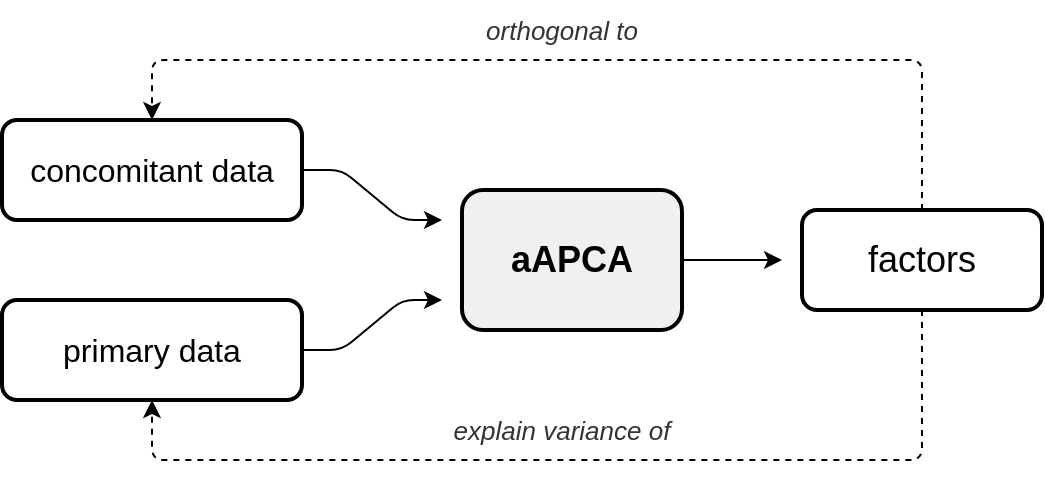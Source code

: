 <mxfile version="14.6.5" type="device"><diagram id="U_bmj329LqxzooW9z0zn" name="Page-1"><mxGraphModel dx="937" dy="534" grid="1" gridSize="10" guides="1" tooltips="1" connect="1" arrows="1" fold="1" page="1" pageScale="1" pageWidth="850" pageHeight="1100" math="0" shadow="0"><root><mxCell id="0"/><mxCell id="1" parent="0"/><mxCell id="il-4Z1nH_Ab8xLASEhKC-1" value="&lt;font style=&quot;font-size: 16px&quot;&gt;concomitant data&lt;/font&gt;" style="rounded=1;whiteSpace=wrap;html=1;strokeWidth=2;" vertex="1" parent="1"><mxGeometry x="120" y="160" width="150" height="50" as="geometry"/></mxCell><mxCell id="il-4Z1nH_Ab8xLASEhKC-3" value="&lt;font style=&quot;font-size: 16px&quot;&gt;primary data&lt;/font&gt;" style="rounded=1;whiteSpace=wrap;html=1;strokeWidth=2;" vertex="1" parent="1"><mxGeometry x="120" y="250" width="150" height="50" as="geometry"/></mxCell><mxCell id="il-4Z1nH_Ab8xLASEhKC-5" value="" style="endArrow=classic;html=1;exitX=1;exitY=0.5;exitDx=0;exitDy=0;arcSize=12;" edge="1" parent="1" source="il-4Z1nH_Ab8xLASEhKC-1"><mxGeometry width="50" height="50" relative="1" as="geometry"><mxPoint x="260" y="210" as="sourcePoint"/><mxPoint x="340" y="210" as="targetPoint"/><Array as="points"><mxPoint x="290" y="185"/><mxPoint x="320" y="210"/></Array></mxGeometry></mxCell><mxCell id="il-4Z1nH_Ab8xLASEhKC-7" value="" style="endArrow=classic;html=1;exitX=1;exitY=0.5;exitDx=0;exitDy=0;jumpSize=6;arcSize=12;" edge="1" parent="1" source="il-4Z1nH_Ab8xLASEhKC-3"><mxGeometry width="50" height="50" relative="1" as="geometry"><mxPoint x="270" y="190" as="sourcePoint"/><mxPoint x="340" y="250" as="targetPoint"/><Array as="points"><mxPoint x="290" y="275"/><mxPoint x="320" y="250"/></Array></mxGeometry></mxCell><mxCell id="il-4Z1nH_Ab8xLASEhKC-8" value="&lt;font style=&quot;font-size: 18px&quot;&gt;factors&lt;/font&gt;" style="rounded=1;whiteSpace=wrap;html=1;strokeWidth=2;" vertex="1" parent="1"><mxGeometry x="520" y="205" width="120" height="50" as="geometry"/></mxCell><mxCell id="il-4Z1nH_Ab8xLASEhKC-14" style="edgeStyle=orthogonalEdgeStyle;rounded=0;jumpSize=6;orthogonalLoop=1;jettySize=auto;html=1;exitX=1;exitY=0.5;exitDx=0;exitDy=0;" edge="1" parent="1" source="il-4Z1nH_Ab8xLASEhKC-9"><mxGeometry relative="1" as="geometry"><mxPoint x="510" y="230" as="targetPoint"/></mxGeometry></mxCell><mxCell id="il-4Z1nH_Ab8xLASEhKC-9" value="&lt;font style=&quot;font-size: 18px&quot;&gt;&lt;b&gt;aAPCA&lt;/b&gt;&lt;/font&gt;" style="rounded=1;whiteSpace=wrap;html=1;strokeWidth=2;fillColor=#F0F0F0;" vertex="1" parent="1"><mxGeometry x="350" y="195" width="110" height="70" as="geometry"/></mxCell><mxCell id="il-4Z1nH_Ab8xLASEhKC-23" value="" style="endArrow=classic;html=1;dashed=1;exitX=0.5;exitY=0;exitDx=0;exitDy=0;entryX=0.5;entryY=0;entryDx=0;entryDy=0;arcSize=12;" edge="1" parent="1" source="il-4Z1nH_Ab8xLASEhKC-8" target="il-4Z1nH_Ab8xLASEhKC-1"><mxGeometry width="50" height="50" relative="1" as="geometry"><mxPoint x="290" y="290" as="sourcePoint"/><mxPoint x="400" y="350" as="targetPoint"/><Array as="points"><mxPoint x="580" y="130"/><mxPoint x="195" y="130"/></Array></mxGeometry></mxCell><mxCell id="il-4Z1nH_Ab8xLASEhKC-24" value="&lt;i&gt;&lt;font style=&quot;font-size: 13px&quot; color=&quot;#333333&quot;&gt;orthogonal to&lt;/font&gt;&lt;/i&gt;" style="text;html=1;strokeColor=none;fillColor=none;align=center;verticalAlign=middle;whiteSpace=wrap;rounded=0;" vertex="1" parent="1"><mxGeometry x="310" y="100" width="180" height="30" as="geometry"/></mxCell><mxCell id="il-4Z1nH_Ab8xLASEhKC-25" value="" style="endArrow=classic;html=1;dashed=1;exitX=0.5;exitY=1;exitDx=0;exitDy=0;entryX=0.5;entryY=1;entryDx=0;entryDy=0;arcSize=12;" edge="1" parent="1" source="il-4Z1nH_Ab8xLASEhKC-8" target="il-4Z1nH_Ab8xLASEhKC-3"><mxGeometry width="50" height="50" relative="1" as="geometry"><mxPoint x="625.0" y="210" as="sourcePoint"/><mxPoint x="195" y="160" as="targetPoint"/><Array as="points"><mxPoint x="580" y="330"/><mxPoint x="195" y="330"/></Array></mxGeometry></mxCell><mxCell id="il-4Z1nH_Ab8xLASEhKC-26" value="&lt;i&gt;&lt;font style=&quot;font-size: 13px&quot; color=&quot;#333333&quot;&gt;explain variance of&lt;/font&gt;&lt;/i&gt;" style="text;html=1;strokeColor=none;fillColor=none;align=center;verticalAlign=middle;whiteSpace=wrap;rounded=0;" vertex="1" parent="1"><mxGeometry x="310" y="300" width="180" height="30" as="geometry"/></mxCell><mxCell id="il-4Z1nH_Ab8xLASEhKC-30" style="edgeStyle=orthogonalEdgeStyle;rounded=0;jumpSize=6;orthogonalLoop=1;jettySize=auto;html=1;exitX=0.5;exitY=1;exitDx=0;exitDy=0;dashed=1;" edge="1" parent="1" source="il-4Z1nH_Ab8xLASEhKC-9" target="il-4Z1nH_Ab8xLASEhKC-9"><mxGeometry relative="1" as="geometry"/></mxCell></root></mxGraphModel></diagram></mxfile>